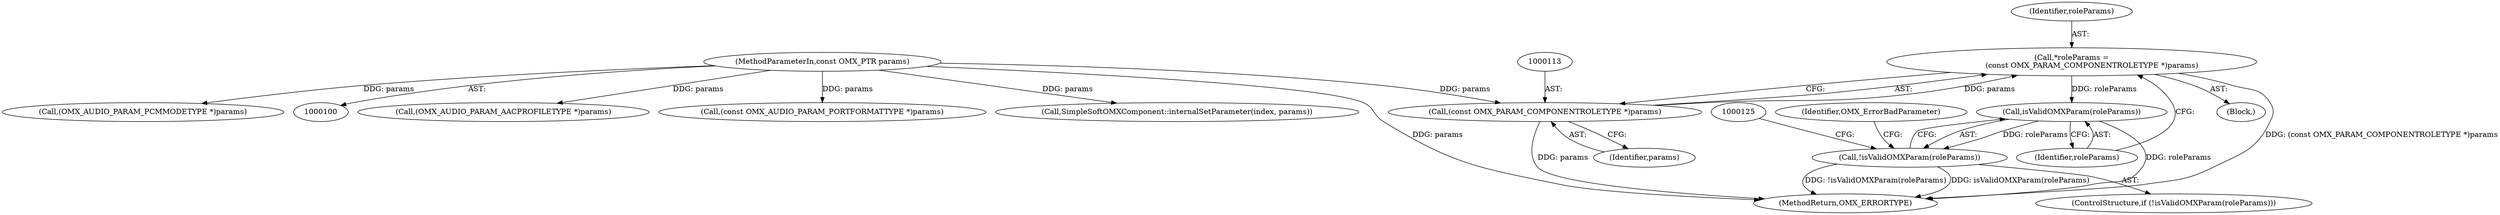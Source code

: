 digraph "0_Android_295c883fe3105b19bcd0f9e07d54c6b589fc5bff_3@pointer" {
"1000110" [label="(Call,*roleParams =\n                 (const OMX_PARAM_COMPONENTROLETYPE *)params)"];
"1000112" [label="(Call,(const OMX_PARAM_COMPONENTROLETYPE *)params)"];
"1000102" [label="(MethodParameterIn,const OMX_PTR params)"];
"1000117" [label="(Call,isValidOMXParam(roleParams))"];
"1000116" [label="(Call,!isValidOMXParam(roleParams))"];
"1000205" [label="(Call,(OMX_AUDIO_PARAM_AACPROFILETYPE *)params)"];
"1000121" [label="(Identifier,OMX_ErrorBadParameter)"];
"1000112" [label="(Call,(const OMX_PARAM_COMPONENTROLETYPE *)params)"];
"1000114" [label="(Identifier,params)"];
"1000116" [label="(Call,!isValidOMXParam(roleParams))"];
"1000110" [label="(Call,*roleParams =\n                 (const OMX_PARAM_COMPONENTROLETYPE *)params)"];
"1000115" [label="(ControlStructure,if (!isValidOMXParam(roleParams)))"];
"1000143" [label="(Call,(const OMX_AUDIO_PARAM_PORTFORMATTYPE *)params)"];
"1000293" [label="(Call,SimpleSoftOMXComponent::internalSetParameter(index, params))"];
"1000111" [label="(Identifier,roleParams)"];
"1000118" [label="(Identifier,roleParams)"];
"1000296" [label="(MethodReturn,OMX_ERRORTYPE)"];
"1000117" [label="(Call,isValidOMXParam(roleParams))"];
"1000108" [label="(Block,)"];
"1000102" [label="(MethodParameterIn,const OMX_PTR params)"];
"1000253" [label="(Call,(OMX_AUDIO_PARAM_PCMMODETYPE *)params)"];
"1000110" -> "1000108"  [label="AST: "];
"1000110" -> "1000112"  [label="CFG: "];
"1000111" -> "1000110"  [label="AST: "];
"1000112" -> "1000110"  [label="AST: "];
"1000118" -> "1000110"  [label="CFG: "];
"1000110" -> "1000296"  [label="DDG: (const OMX_PARAM_COMPONENTROLETYPE *)params"];
"1000112" -> "1000110"  [label="DDG: params"];
"1000110" -> "1000117"  [label="DDG: roleParams"];
"1000112" -> "1000114"  [label="CFG: "];
"1000113" -> "1000112"  [label="AST: "];
"1000114" -> "1000112"  [label="AST: "];
"1000112" -> "1000296"  [label="DDG: params"];
"1000102" -> "1000112"  [label="DDG: params"];
"1000102" -> "1000100"  [label="AST: "];
"1000102" -> "1000296"  [label="DDG: params"];
"1000102" -> "1000143"  [label="DDG: params"];
"1000102" -> "1000205"  [label="DDG: params"];
"1000102" -> "1000253"  [label="DDG: params"];
"1000102" -> "1000293"  [label="DDG: params"];
"1000117" -> "1000116"  [label="AST: "];
"1000117" -> "1000118"  [label="CFG: "];
"1000118" -> "1000117"  [label="AST: "];
"1000116" -> "1000117"  [label="CFG: "];
"1000117" -> "1000296"  [label="DDG: roleParams"];
"1000117" -> "1000116"  [label="DDG: roleParams"];
"1000116" -> "1000115"  [label="AST: "];
"1000121" -> "1000116"  [label="CFG: "];
"1000125" -> "1000116"  [label="CFG: "];
"1000116" -> "1000296"  [label="DDG: isValidOMXParam(roleParams)"];
"1000116" -> "1000296"  [label="DDG: !isValidOMXParam(roleParams)"];
}
